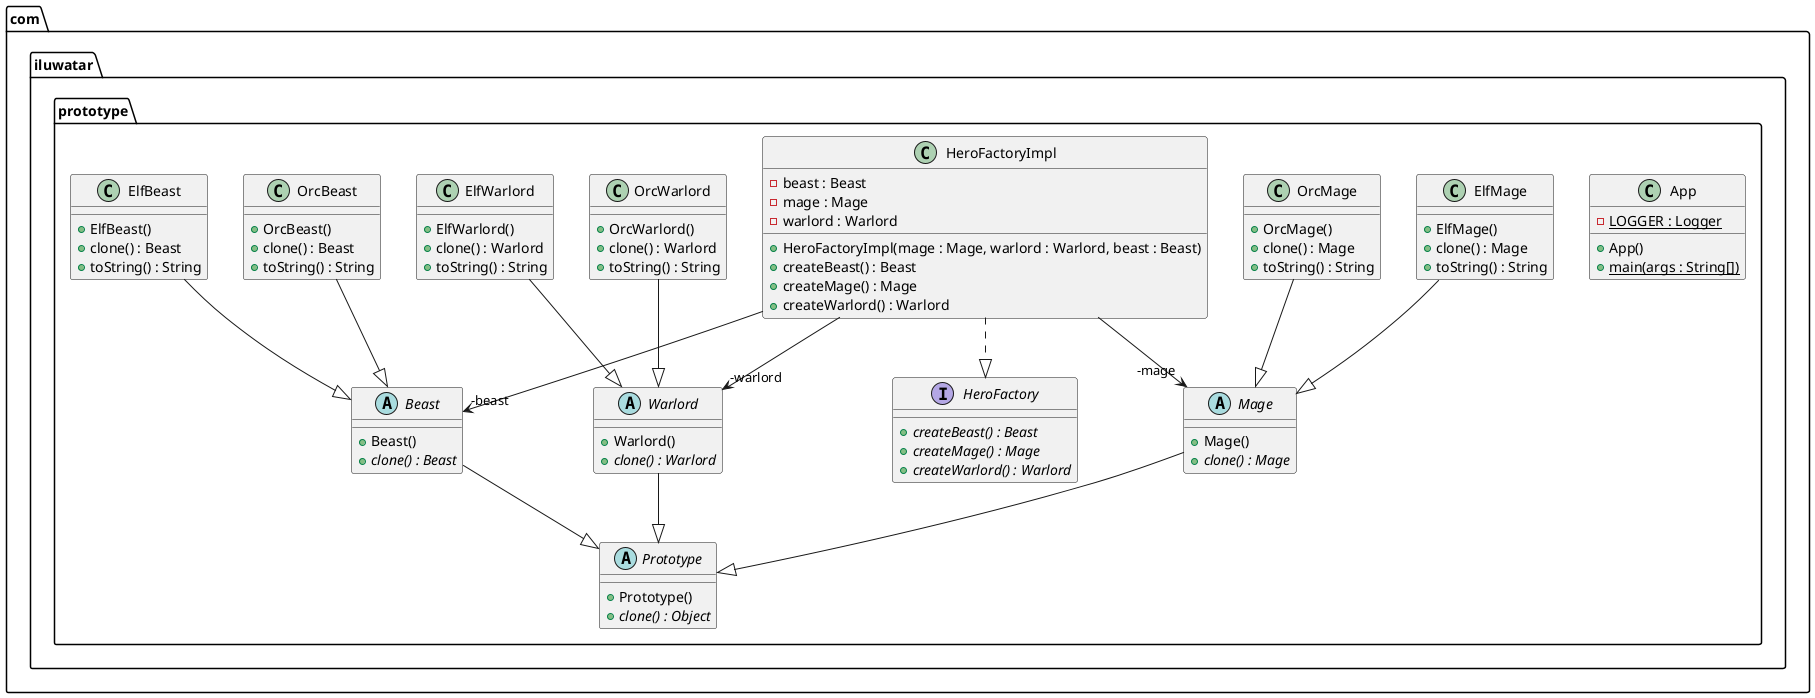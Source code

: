 @startuml
package com.iluwatar.prototype {
  class App {
    - LOGGER : Logger {static}
    + App()
    + main(args : String[]) {static}
  }
  abstract class Beast {
    + Beast()
    + clone() : Beast {abstract}
  }
  class ElfBeast {
    + ElfBeast()
    + clone() : Beast
    + toString() : String
  }
  class ElfMage {
    + ElfMage()
    + clone() : Mage
    + toString() : String
  }
  class ElfWarlord {
    + ElfWarlord()
    + clone() : Warlord
    + toString() : String
  }
  interface HeroFactory {
    + createBeast() : Beast {abstract}
    + createMage() : Mage {abstract}
    + createWarlord() : Warlord {abstract}
  }
  class HeroFactoryImpl {
    - beast : Beast
    - mage : Mage
    - warlord : Warlord
    + HeroFactoryImpl(mage : Mage, warlord : Warlord, beast : Beast)
    + createBeast() : Beast
    + createMage() : Mage
    + createWarlord() : Warlord
  }
  abstract class Mage {
    + Mage()
    + clone() : Mage {abstract}
  }
  class OrcBeast {
    + OrcBeast()
    + clone() : Beast
    + toString() : String
  }
  class OrcMage {
    + OrcMage()
    + clone() : Mage
    + toString() : String
  }
  class OrcWarlord {
    + OrcWarlord()
    + clone() : Warlord
    + toString() : String
  }
  abstract class Prototype {
    + Prototype()
    + clone() : Object {abstract}
  }
  abstract class Warlord {
    + Warlord()
    + clone() : Warlord {abstract}
  }
}
HeroFactoryImpl -->  "-beast" Beast
HeroFactoryImpl -->  "-warlord" Warlord
HeroFactoryImpl -->  "-mage" Mage
Beast --|> Prototype 
ElfBeast --|> Beast 
ElfMage --|> Mage 
ElfWarlord --|> Warlord 
HeroFactoryImpl ..|> HeroFactory 
Mage --|> Prototype 
OrcBeast --|> Beast 
OrcMage --|> Mage 
OrcWarlord --|> Warlord 
Warlord --|> Prototype 
@enduml